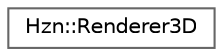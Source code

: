 digraph "Graphical Class Hierarchy"
{
 // LATEX_PDF_SIZE
  bgcolor="transparent";
  edge [fontname=Helvetica,fontsize=10,labelfontname=Helvetica,labelfontsize=10];
  node [fontname=Helvetica,fontsize=10,shape=box,height=0.2,width=0.4];
  rankdir="LR";
  Node0 [label="Hzn::Renderer3D",height=0.2,width=0.4,color="grey40", fillcolor="white", style="filled",URL="$class_hzn_1_1_renderer3_d.html",tooltip=" "];
}
